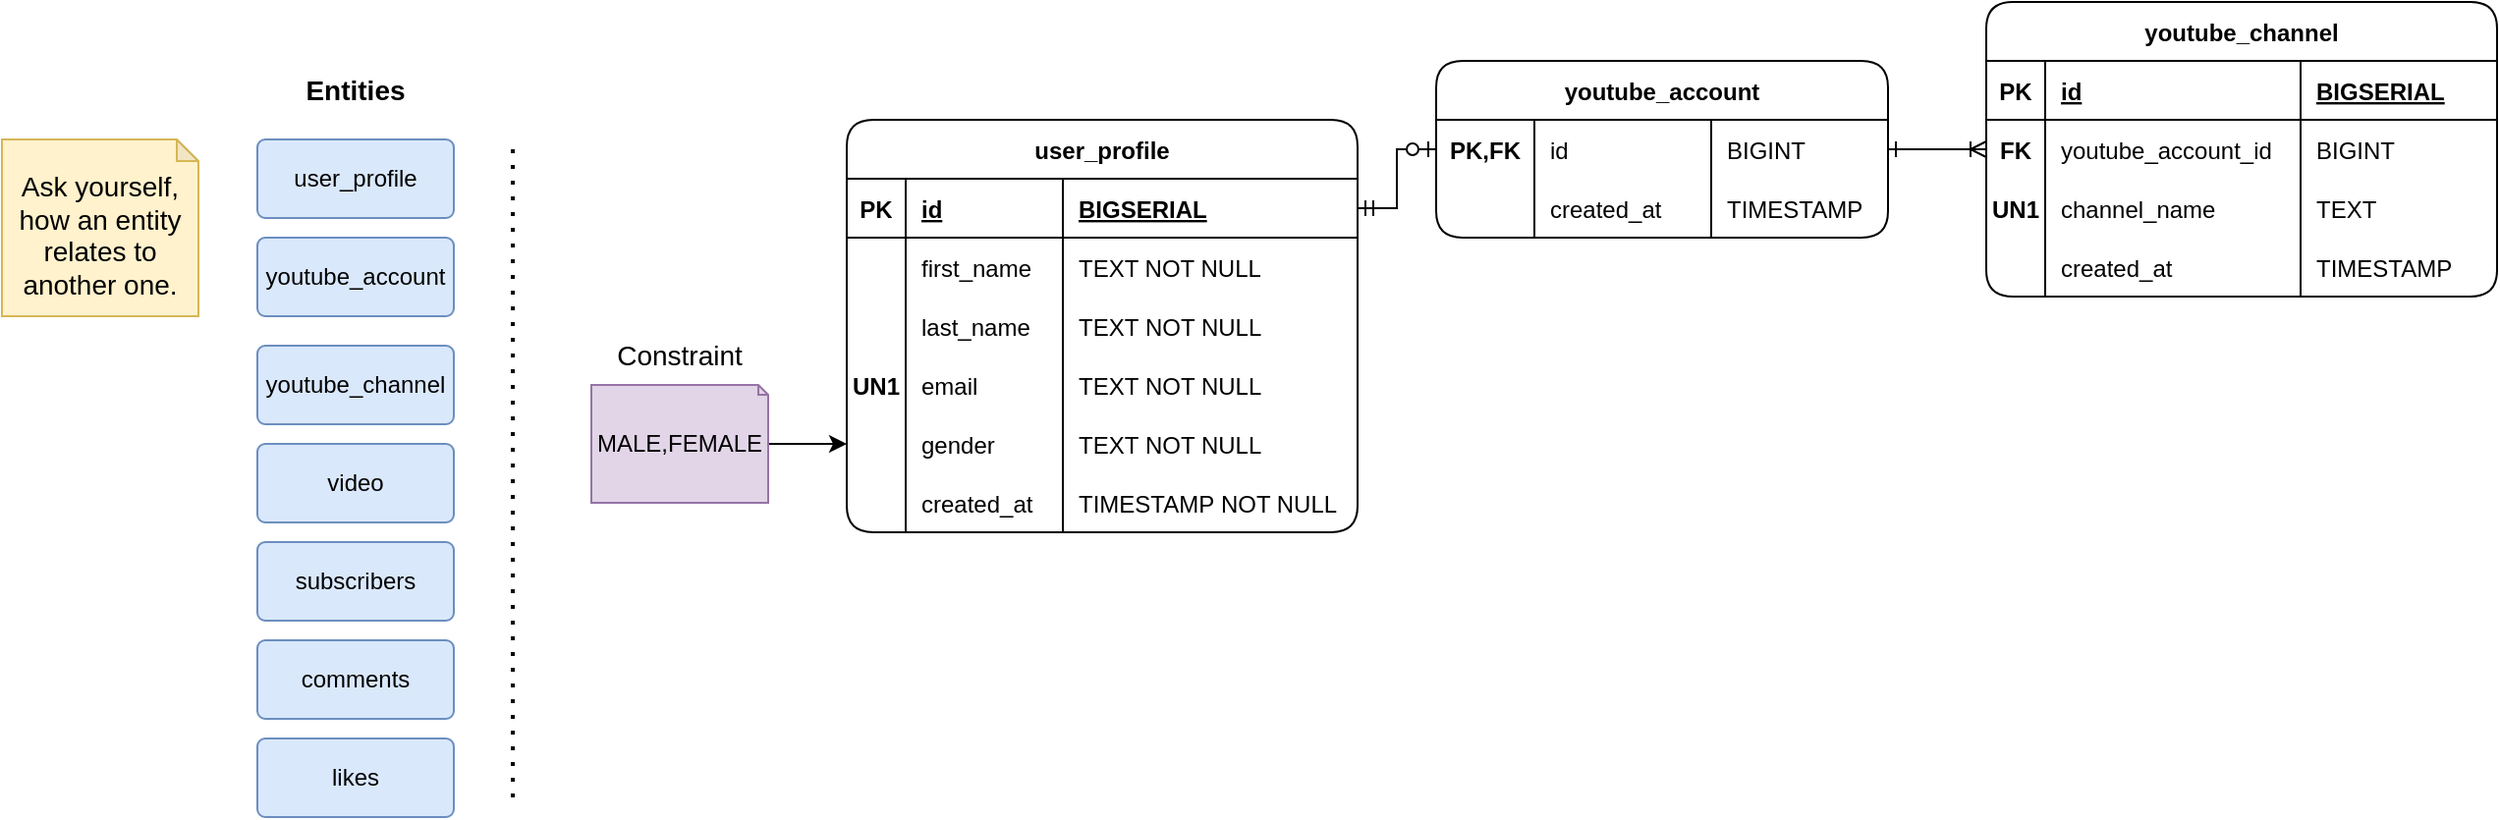 <mxfile version="20.8.23" type="device"><diagram name="Page-1" id="3BMfeM-D1IvEwjADFq0T"><mxGraphModel dx="1647" dy="1561" grid="1" gridSize="10" guides="1" tooltips="1" connect="1" arrows="1" fold="1" page="1" pageScale="1" pageWidth="850" pageHeight="1100" math="0" shadow="0"><root><mxCell id="0"/><mxCell id="1" parent="0"/><mxCell id="zdjft7of8JS_gXFkTP0l-4" value="user_profile" style="rounded=1;arcSize=10;whiteSpace=wrap;html=1;align=center;fillColor=#dae8fc;strokeColor=#6c8ebf;" vertex="1" parent="1"><mxGeometry x="-20" y="40" width="100" height="40" as="geometry"/></mxCell><mxCell id="zdjft7of8JS_gXFkTP0l-5" value="youtube_account" style="rounded=1;arcSize=10;whiteSpace=wrap;html=1;align=center;fillColor=#dae8fc;strokeColor=#6c8ebf;" vertex="1" parent="1"><mxGeometry x="-20" y="90" width="100" height="40" as="geometry"/></mxCell><mxCell id="zdjft7of8JS_gXFkTP0l-6" value="video" style="rounded=1;arcSize=10;whiteSpace=wrap;html=1;align=center;fillColor=#dae8fc;strokeColor=#6c8ebf;" vertex="1" parent="1"><mxGeometry x="-20" y="195" width="100" height="40" as="geometry"/></mxCell><mxCell id="zdjft7of8JS_gXFkTP0l-7" value="youtube_channel" style="rounded=1;arcSize=10;whiteSpace=wrap;html=1;align=center;fillColor=#dae8fc;strokeColor=#6c8ebf;" vertex="1" parent="1"><mxGeometry x="-20" y="145" width="100" height="40" as="geometry"/></mxCell><mxCell id="zdjft7of8JS_gXFkTP0l-8" value="likes" style="rounded=1;arcSize=10;whiteSpace=wrap;html=1;align=center;fillColor=#dae8fc;strokeColor=#6c8ebf;" vertex="1" parent="1"><mxGeometry x="-20" y="345" width="100" height="40" as="geometry"/></mxCell><mxCell id="zdjft7of8JS_gXFkTP0l-9" value="comments" style="rounded=1;arcSize=10;whiteSpace=wrap;html=1;align=center;fillColor=#dae8fc;strokeColor=#6c8ebf;" vertex="1" parent="1"><mxGeometry x="-20" y="295" width="100" height="40" as="geometry"/></mxCell><mxCell id="zdjft7of8JS_gXFkTP0l-10" value="subscribers" style="rounded=1;arcSize=10;whiteSpace=wrap;html=1;align=center;fillColor=#dae8fc;strokeColor=#6c8ebf;" vertex="1" parent="1"><mxGeometry x="-20" y="245" width="100" height="40" as="geometry"/></mxCell><mxCell id="zdjft7of8JS_gXFkTP0l-11" value="user_profile" style="shape=table;startSize=30;container=1;collapsible=1;childLayout=tableLayout;fixedRows=1;rowLines=0;fontStyle=1;align=center;resizeLast=1;rounded=1;" vertex="1" parent="1"><mxGeometry x="280" y="30" width="260" height="210" as="geometry"/></mxCell><mxCell id="zdjft7of8JS_gXFkTP0l-12" value="" style="shape=tableRow;horizontal=0;startSize=0;swimlaneHead=0;swimlaneBody=0;fillColor=none;collapsible=0;dropTarget=0;points=[[0,0.5],[1,0.5]];portConstraint=eastwest;top=0;left=0;right=0;bottom=1;" vertex="1" parent="zdjft7of8JS_gXFkTP0l-11"><mxGeometry y="30" width="260" height="30" as="geometry"/></mxCell><mxCell id="zdjft7of8JS_gXFkTP0l-13" value="PK" style="shape=partialRectangle;connectable=0;fillColor=none;top=0;left=0;bottom=0;right=0;fontStyle=1;overflow=hidden;" vertex="1" parent="zdjft7of8JS_gXFkTP0l-12"><mxGeometry width="30" height="30" as="geometry"><mxRectangle width="30" height="30" as="alternateBounds"/></mxGeometry></mxCell><mxCell id="zdjft7of8JS_gXFkTP0l-14" value="id" style="shape=partialRectangle;connectable=0;fillColor=none;top=0;left=0;bottom=0;right=0;align=left;spacingLeft=6;fontStyle=5;overflow=hidden;" vertex="1" parent="zdjft7of8JS_gXFkTP0l-12"><mxGeometry x="30" width="80" height="30" as="geometry"><mxRectangle width="80" height="30" as="alternateBounds"/></mxGeometry></mxCell><mxCell id="zdjft7of8JS_gXFkTP0l-30" value="BIGSERIAL" style="shape=partialRectangle;connectable=0;fillColor=none;top=0;left=0;bottom=0;right=0;align=left;spacingLeft=6;fontStyle=5;overflow=hidden;" vertex="1" parent="zdjft7of8JS_gXFkTP0l-12"><mxGeometry x="110" width="150" height="30" as="geometry"><mxRectangle width="150" height="30" as="alternateBounds"/></mxGeometry></mxCell><mxCell id="zdjft7of8JS_gXFkTP0l-15" value="" style="shape=tableRow;horizontal=0;startSize=0;swimlaneHead=0;swimlaneBody=0;fillColor=none;collapsible=0;dropTarget=0;points=[[0,0.5],[1,0.5]];portConstraint=eastwest;top=0;left=0;right=0;bottom=0;" vertex="1" parent="zdjft7of8JS_gXFkTP0l-11"><mxGeometry y="60" width="260" height="30" as="geometry"/></mxCell><mxCell id="zdjft7of8JS_gXFkTP0l-16" value="" style="shape=partialRectangle;connectable=0;fillColor=none;top=0;left=0;bottom=0;right=0;editable=1;overflow=hidden;" vertex="1" parent="zdjft7of8JS_gXFkTP0l-15"><mxGeometry width="30" height="30" as="geometry"><mxRectangle width="30" height="30" as="alternateBounds"/></mxGeometry></mxCell><mxCell id="zdjft7of8JS_gXFkTP0l-17" value="first_name" style="shape=partialRectangle;connectable=0;fillColor=none;top=0;left=0;bottom=0;right=0;align=left;spacingLeft=6;overflow=hidden;" vertex="1" parent="zdjft7of8JS_gXFkTP0l-15"><mxGeometry x="30" width="80" height="30" as="geometry"><mxRectangle width="80" height="30" as="alternateBounds"/></mxGeometry></mxCell><mxCell id="zdjft7of8JS_gXFkTP0l-31" value="TEXT NOT NULL" style="shape=partialRectangle;connectable=0;fillColor=none;top=0;left=0;bottom=0;right=0;align=left;spacingLeft=6;overflow=hidden;" vertex="1" parent="zdjft7of8JS_gXFkTP0l-15"><mxGeometry x="110" width="150" height="30" as="geometry"><mxRectangle width="150" height="30" as="alternateBounds"/></mxGeometry></mxCell><mxCell id="zdjft7of8JS_gXFkTP0l-18" value="" style="shape=tableRow;horizontal=0;startSize=0;swimlaneHead=0;swimlaneBody=0;fillColor=none;collapsible=0;dropTarget=0;points=[[0,0.5],[1,0.5]];portConstraint=eastwest;top=0;left=0;right=0;bottom=0;" vertex="1" parent="zdjft7of8JS_gXFkTP0l-11"><mxGeometry y="90" width="260" height="30" as="geometry"/></mxCell><mxCell id="zdjft7of8JS_gXFkTP0l-19" value="" style="shape=partialRectangle;connectable=0;fillColor=none;top=0;left=0;bottom=0;right=0;editable=1;overflow=hidden;" vertex="1" parent="zdjft7of8JS_gXFkTP0l-18"><mxGeometry width="30" height="30" as="geometry"><mxRectangle width="30" height="30" as="alternateBounds"/></mxGeometry></mxCell><mxCell id="zdjft7of8JS_gXFkTP0l-20" value="last_name" style="shape=partialRectangle;connectable=0;fillColor=none;top=0;left=0;bottom=0;right=0;align=left;spacingLeft=6;overflow=hidden;" vertex="1" parent="zdjft7of8JS_gXFkTP0l-18"><mxGeometry x="30" width="80" height="30" as="geometry"><mxRectangle width="80" height="30" as="alternateBounds"/></mxGeometry></mxCell><mxCell id="zdjft7of8JS_gXFkTP0l-32" value="TEXT NOT NULL" style="shape=partialRectangle;connectable=0;fillColor=none;top=0;left=0;bottom=0;right=0;align=left;spacingLeft=6;overflow=hidden;" vertex="1" parent="zdjft7of8JS_gXFkTP0l-18"><mxGeometry x="110" width="150" height="30" as="geometry"><mxRectangle width="150" height="30" as="alternateBounds"/></mxGeometry></mxCell><mxCell id="zdjft7of8JS_gXFkTP0l-21" value="" style="shape=tableRow;horizontal=0;startSize=0;swimlaneHead=0;swimlaneBody=0;fillColor=none;collapsible=0;dropTarget=0;points=[[0,0.5],[1,0.5]];portConstraint=eastwest;top=0;left=0;right=0;bottom=0;" vertex="1" parent="zdjft7of8JS_gXFkTP0l-11"><mxGeometry y="120" width="260" height="30" as="geometry"/></mxCell><mxCell id="zdjft7of8JS_gXFkTP0l-22" value="UN1" style="shape=partialRectangle;connectable=0;fillColor=none;top=0;left=0;bottom=0;right=0;editable=1;overflow=hidden;fontStyle=1" vertex="1" parent="zdjft7of8JS_gXFkTP0l-21"><mxGeometry width="30" height="30" as="geometry"><mxRectangle width="30" height="30" as="alternateBounds"/></mxGeometry></mxCell><mxCell id="zdjft7of8JS_gXFkTP0l-23" value="email" style="shape=partialRectangle;connectable=0;fillColor=none;top=0;left=0;bottom=0;right=0;align=left;spacingLeft=6;overflow=hidden;" vertex="1" parent="zdjft7of8JS_gXFkTP0l-21"><mxGeometry x="30" width="80" height="30" as="geometry"><mxRectangle width="80" height="30" as="alternateBounds"/></mxGeometry></mxCell><mxCell id="zdjft7of8JS_gXFkTP0l-33" value="TEXT NOT NULL" style="shape=partialRectangle;connectable=0;fillColor=none;top=0;left=0;bottom=0;right=0;align=left;spacingLeft=6;overflow=hidden;" vertex="1" parent="zdjft7of8JS_gXFkTP0l-21"><mxGeometry x="110" width="150" height="30" as="geometry"><mxRectangle width="150" height="30" as="alternateBounds"/></mxGeometry></mxCell><mxCell id="zdjft7of8JS_gXFkTP0l-24" style="shape=tableRow;horizontal=0;startSize=0;swimlaneHead=0;swimlaneBody=0;fillColor=none;collapsible=0;dropTarget=0;points=[[0,0.5],[1,0.5]];portConstraint=eastwest;top=0;left=0;right=0;bottom=0;rounded=1;" vertex="1" parent="zdjft7of8JS_gXFkTP0l-11"><mxGeometry y="150" width="260" height="30" as="geometry"/></mxCell><mxCell id="zdjft7of8JS_gXFkTP0l-25" style="shape=partialRectangle;connectable=0;fillColor=none;top=0;left=0;bottom=0;right=0;editable=1;overflow=hidden;" vertex="1" parent="zdjft7of8JS_gXFkTP0l-24"><mxGeometry width="30" height="30" as="geometry"><mxRectangle width="30" height="30" as="alternateBounds"/></mxGeometry></mxCell><mxCell id="zdjft7of8JS_gXFkTP0l-26" value="gender" style="shape=partialRectangle;connectable=0;fillColor=none;top=0;left=0;bottom=0;right=0;align=left;spacingLeft=6;overflow=hidden;" vertex="1" parent="zdjft7of8JS_gXFkTP0l-24"><mxGeometry x="30" width="80" height="30" as="geometry"><mxRectangle width="80" height="30" as="alternateBounds"/></mxGeometry></mxCell><mxCell id="zdjft7of8JS_gXFkTP0l-34" value="TEXT NOT NULL" style="shape=partialRectangle;connectable=0;fillColor=none;top=0;left=0;bottom=0;right=0;align=left;spacingLeft=6;overflow=hidden;" vertex="1" parent="zdjft7of8JS_gXFkTP0l-24"><mxGeometry x="110" width="150" height="30" as="geometry"><mxRectangle width="150" height="30" as="alternateBounds"/></mxGeometry></mxCell><mxCell id="zdjft7of8JS_gXFkTP0l-27" style="shape=tableRow;horizontal=0;startSize=0;swimlaneHead=0;swimlaneBody=0;fillColor=none;collapsible=0;dropTarget=0;points=[[0,0.5],[1,0.5]];portConstraint=eastwest;top=0;left=0;right=0;bottom=0;" vertex="1" parent="zdjft7of8JS_gXFkTP0l-11"><mxGeometry y="180" width="260" height="30" as="geometry"/></mxCell><mxCell id="zdjft7of8JS_gXFkTP0l-28" style="shape=partialRectangle;connectable=0;fillColor=none;top=0;left=0;bottom=0;right=0;editable=1;overflow=hidden;" vertex="1" parent="zdjft7of8JS_gXFkTP0l-27"><mxGeometry width="30" height="30" as="geometry"><mxRectangle width="30" height="30" as="alternateBounds"/></mxGeometry></mxCell><mxCell id="zdjft7of8JS_gXFkTP0l-29" value="created_at" style="shape=partialRectangle;connectable=0;fillColor=none;top=0;left=0;bottom=0;right=0;align=left;spacingLeft=6;overflow=hidden;" vertex="1" parent="zdjft7of8JS_gXFkTP0l-27"><mxGeometry x="30" width="80" height="30" as="geometry"><mxRectangle width="80" height="30" as="alternateBounds"/></mxGeometry></mxCell><mxCell id="zdjft7of8JS_gXFkTP0l-35" value="TIMESTAMP NOT NULL" style="shape=partialRectangle;connectable=0;fillColor=none;top=0;left=0;bottom=0;right=0;align=left;spacingLeft=6;overflow=hidden;" vertex="1" parent="zdjft7of8JS_gXFkTP0l-27"><mxGeometry x="110" width="150" height="30" as="geometry"><mxRectangle width="150" height="30" as="alternateBounds"/></mxGeometry></mxCell><mxCell id="zdjft7of8JS_gXFkTP0l-37" style="edgeStyle=orthogonalEdgeStyle;rounded=0;orthogonalLoop=1;jettySize=auto;html=1;" edge="1" parent="1" source="zdjft7of8JS_gXFkTP0l-36" target="zdjft7of8JS_gXFkTP0l-24"><mxGeometry relative="1" as="geometry"/></mxCell><mxCell id="zdjft7of8JS_gXFkTP0l-36" value="MALE,FEMALE" style="shape=note;size=5;whiteSpace=wrap;html=1;rounded=1;fillColor=#e1d5e7;strokeColor=#9673a6;" vertex="1" parent="1"><mxGeometry x="150" y="165" width="90" height="60" as="geometry"/></mxCell><mxCell id="zdjft7of8JS_gXFkTP0l-39" value="" style="endArrow=none;dashed=1;html=1;dashPattern=1 3;strokeWidth=2;rounded=0;" edge="1" parent="1"><mxGeometry width="50" height="50" relative="1" as="geometry"><mxPoint x="110" y="45" as="sourcePoint"/><mxPoint x="110" y="380" as="targetPoint"/></mxGeometry></mxCell><mxCell id="zdjft7of8JS_gXFkTP0l-40" value="&lt;font style=&quot;font-size: 14px;&quot;&gt;&lt;b&gt;Entities&lt;/b&gt;&lt;/font&gt;" style="text;html=1;strokeColor=none;fillColor=none;align=center;verticalAlign=middle;whiteSpace=wrap;rounded=0;" vertex="1" parent="1"><mxGeometry width="60" height="30" as="geometry"/></mxCell><mxCell id="zdjft7of8JS_gXFkTP0l-89" style="edgeStyle=orthogonalEdgeStyle;rounded=0;orthogonalLoop=1;jettySize=auto;html=1;fontSize=14;entryX=0;entryY=0.5;entryDx=0;entryDy=0;endArrow=ERoneToMany;endFill=0;startArrow=ERone;startFill=0;" edge="1" parent="1" source="zdjft7of8JS_gXFkTP0l-42" target="zdjft7of8JS_gXFkTP0l-75"><mxGeometry relative="1" as="geometry"/></mxCell><mxCell id="zdjft7of8JS_gXFkTP0l-42" value="youtube_account" style="shape=table;startSize=30;container=1;collapsible=1;childLayout=tableLayout;fixedRows=1;rowLines=0;fontStyle=1;align=center;resizeLast=1;rounded=1;" vertex="1" parent="1"><mxGeometry x="580" width="230" height="90" as="geometry"/></mxCell><mxCell id="zdjft7of8JS_gXFkTP0l-47" value="" style="shape=tableRow;horizontal=0;startSize=0;swimlaneHead=0;swimlaneBody=0;fillColor=none;collapsible=0;dropTarget=0;points=[[0,0.5],[1,0.5]];portConstraint=eastwest;top=0;left=0;right=0;bottom=0;" vertex="1" parent="zdjft7of8JS_gXFkTP0l-42"><mxGeometry y="30" width="230" height="30" as="geometry"/></mxCell><mxCell id="zdjft7of8JS_gXFkTP0l-48" value="PK,FK" style="shape=partialRectangle;connectable=0;fillColor=none;top=0;left=0;bottom=0;right=0;editable=1;overflow=hidden;fontStyle=1" vertex="1" parent="zdjft7of8JS_gXFkTP0l-47"><mxGeometry width="50" height="30" as="geometry"><mxRectangle width="50" height="30" as="alternateBounds"/></mxGeometry></mxCell><mxCell id="zdjft7of8JS_gXFkTP0l-49" value="id" style="shape=partialRectangle;connectable=0;fillColor=none;top=0;left=0;bottom=0;right=0;align=left;spacingLeft=6;overflow=hidden;" vertex="1" parent="zdjft7of8JS_gXFkTP0l-47"><mxGeometry x="50" width="90" height="30" as="geometry"><mxRectangle width="90" height="30" as="alternateBounds"/></mxGeometry></mxCell><mxCell id="zdjft7of8JS_gXFkTP0l-50" value="BIGINT" style="shape=partialRectangle;connectable=0;fillColor=none;top=0;left=0;bottom=0;right=0;align=left;spacingLeft=6;overflow=hidden;" vertex="1" parent="zdjft7of8JS_gXFkTP0l-47"><mxGeometry x="140" width="90" height="30" as="geometry"><mxRectangle width="90" height="30" as="alternateBounds"/></mxGeometry></mxCell><mxCell id="zdjft7of8JS_gXFkTP0l-51" value="" style="shape=tableRow;horizontal=0;startSize=0;swimlaneHead=0;swimlaneBody=0;fillColor=none;collapsible=0;dropTarget=0;points=[[0,0.5],[1,0.5]];portConstraint=eastwest;top=0;left=0;right=0;bottom=0;" vertex="1" parent="zdjft7of8JS_gXFkTP0l-42"><mxGeometry y="60" width="230" height="30" as="geometry"/></mxCell><mxCell id="zdjft7of8JS_gXFkTP0l-52" value="" style="shape=partialRectangle;connectable=0;fillColor=none;top=0;left=0;bottom=0;right=0;editable=1;overflow=hidden;" vertex="1" parent="zdjft7of8JS_gXFkTP0l-51"><mxGeometry width="50" height="30" as="geometry"><mxRectangle width="50" height="30" as="alternateBounds"/></mxGeometry></mxCell><mxCell id="zdjft7of8JS_gXFkTP0l-53" value="created_at" style="shape=partialRectangle;connectable=0;fillColor=none;top=0;left=0;bottom=0;right=0;align=left;spacingLeft=6;overflow=hidden;" vertex="1" parent="zdjft7of8JS_gXFkTP0l-51"><mxGeometry x="50" width="90" height="30" as="geometry"><mxRectangle width="90" height="30" as="alternateBounds"/></mxGeometry></mxCell><mxCell id="zdjft7of8JS_gXFkTP0l-54" value="TIMESTAMP" style="shape=partialRectangle;connectable=0;fillColor=none;top=0;left=0;bottom=0;right=0;align=left;spacingLeft=6;overflow=hidden;" vertex="1" parent="zdjft7of8JS_gXFkTP0l-51"><mxGeometry x="140" width="90" height="30" as="geometry"><mxRectangle width="90" height="30" as="alternateBounds"/></mxGeometry></mxCell><mxCell id="zdjft7of8JS_gXFkTP0l-69" value="Constraint" style="text;html=1;strokeColor=none;fillColor=none;align=center;verticalAlign=middle;whiteSpace=wrap;rounded=0;fontSize=14;" vertex="1" parent="1"><mxGeometry x="165" y="135" width="60" height="30" as="geometry"/></mxCell><mxCell id="zdjft7of8JS_gXFkTP0l-70" value="youtube_channel" style="shape=table;startSize=30;container=1;collapsible=1;childLayout=tableLayout;fixedRows=1;rowLines=0;fontStyle=1;align=center;resizeLast=1;rounded=1;labelBorderColor=none;" vertex="1" parent="1"><mxGeometry x="860" y="-30" width="260" height="150" as="geometry"/></mxCell><mxCell id="zdjft7of8JS_gXFkTP0l-71" value="" style="shape=tableRow;horizontal=0;startSize=0;swimlaneHead=0;swimlaneBody=0;fillColor=none;collapsible=0;dropTarget=0;points=[[0,0.5],[1,0.5]];portConstraint=eastwest;top=0;left=0;right=0;bottom=1;" vertex="1" parent="zdjft7of8JS_gXFkTP0l-70"><mxGeometry y="30" width="260" height="30" as="geometry"/></mxCell><mxCell id="zdjft7of8JS_gXFkTP0l-72" value="PK" style="shape=partialRectangle;connectable=0;fillColor=none;top=0;left=0;bottom=0;right=0;fontStyle=1;overflow=hidden;" vertex="1" parent="zdjft7of8JS_gXFkTP0l-71"><mxGeometry width="30" height="30" as="geometry"><mxRectangle width="30" height="30" as="alternateBounds"/></mxGeometry></mxCell><mxCell id="zdjft7of8JS_gXFkTP0l-73" value="id" style="shape=partialRectangle;connectable=0;fillColor=none;top=0;left=0;bottom=0;right=0;align=left;spacingLeft=6;fontStyle=5;overflow=hidden;" vertex="1" parent="zdjft7of8JS_gXFkTP0l-71"><mxGeometry x="30" width="130" height="30" as="geometry"><mxRectangle width="130" height="30" as="alternateBounds"/></mxGeometry></mxCell><mxCell id="zdjft7of8JS_gXFkTP0l-74" value="BIGSERIAL" style="shape=partialRectangle;connectable=0;fillColor=none;top=0;left=0;bottom=0;right=0;align=left;spacingLeft=6;fontStyle=5;overflow=hidden;" vertex="1" parent="zdjft7of8JS_gXFkTP0l-71"><mxGeometry x="160" width="100" height="30" as="geometry"><mxRectangle width="100" height="30" as="alternateBounds"/></mxGeometry></mxCell><mxCell id="zdjft7of8JS_gXFkTP0l-75" value="" style="shape=tableRow;horizontal=0;startSize=0;swimlaneHead=0;swimlaneBody=0;fillColor=none;collapsible=0;dropTarget=0;points=[[0,0.5],[1,0.5]];portConstraint=eastwest;top=0;left=0;right=0;bottom=0;" vertex="1" parent="zdjft7of8JS_gXFkTP0l-70"><mxGeometry y="60" width="260" height="30" as="geometry"/></mxCell><mxCell id="zdjft7of8JS_gXFkTP0l-76" value="FK" style="shape=partialRectangle;connectable=0;fillColor=none;top=0;left=0;bottom=0;right=0;editable=1;overflow=hidden;fontStyle=1" vertex="1" parent="zdjft7of8JS_gXFkTP0l-75"><mxGeometry width="30" height="30" as="geometry"><mxRectangle width="30" height="30" as="alternateBounds"/></mxGeometry></mxCell><mxCell id="zdjft7of8JS_gXFkTP0l-77" value="youtube_account_id" style="shape=partialRectangle;connectable=0;fillColor=none;top=0;left=0;bottom=0;right=0;align=left;spacingLeft=6;overflow=hidden;" vertex="1" parent="zdjft7of8JS_gXFkTP0l-75"><mxGeometry x="30" width="130" height="30" as="geometry"><mxRectangle width="130" height="30" as="alternateBounds"/></mxGeometry></mxCell><mxCell id="zdjft7of8JS_gXFkTP0l-78" value="BIGINT" style="shape=partialRectangle;connectable=0;fillColor=none;top=0;left=0;bottom=0;right=0;align=left;spacingLeft=6;overflow=hidden;" vertex="1" parent="zdjft7of8JS_gXFkTP0l-75"><mxGeometry x="160" width="100" height="30" as="geometry"><mxRectangle width="100" height="30" as="alternateBounds"/></mxGeometry></mxCell><mxCell id="zdjft7of8JS_gXFkTP0l-79" value="" style="shape=tableRow;horizontal=0;startSize=0;swimlaneHead=0;swimlaneBody=0;fillColor=none;collapsible=0;dropTarget=0;points=[[0,0.5],[1,0.5]];portConstraint=eastwest;top=0;left=0;right=0;bottom=0;" vertex="1" parent="zdjft7of8JS_gXFkTP0l-70"><mxGeometry y="90" width="260" height="30" as="geometry"/></mxCell><mxCell id="zdjft7of8JS_gXFkTP0l-80" value="UN1" style="shape=partialRectangle;connectable=0;fillColor=none;top=0;left=0;bottom=0;right=0;editable=1;overflow=hidden;fontStyle=1" vertex="1" parent="zdjft7of8JS_gXFkTP0l-79"><mxGeometry width="30" height="30" as="geometry"><mxRectangle width="30" height="30" as="alternateBounds"/></mxGeometry></mxCell><mxCell id="zdjft7of8JS_gXFkTP0l-81" value="channel_name" style="shape=partialRectangle;connectable=0;fillColor=none;top=0;left=0;bottom=0;right=0;align=left;spacingLeft=6;overflow=hidden;" vertex="1" parent="zdjft7of8JS_gXFkTP0l-79"><mxGeometry x="30" width="130" height="30" as="geometry"><mxRectangle width="130" height="30" as="alternateBounds"/></mxGeometry></mxCell><mxCell id="zdjft7of8JS_gXFkTP0l-82" value="TEXT" style="shape=partialRectangle;connectable=0;fillColor=none;top=0;left=0;bottom=0;right=0;align=left;spacingLeft=6;overflow=hidden;" vertex="1" parent="zdjft7of8JS_gXFkTP0l-79"><mxGeometry x="160" width="100" height="30" as="geometry"><mxRectangle width="100" height="30" as="alternateBounds"/></mxGeometry></mxCell><mxCell id="zdjft7of8JS_gXFkTP0l-83" style="shape=tableRow;horizontal=0;startSize=0;swimlaneHead=0;swimlaneBody=0;fillColor=none;collapsible=0;dropTarget=0;points=[[0,0.5],[1,0.5]];portConstraint=eastwest;top=0;left=0;right=0;bottom=0;" vertex="1" parent="zdjft7of8JS_gXFkTP0l-70"><mxGeometry y="120" width="260" height="30" as="geometry"/></mxCell><mxCell id="zdjft7of8JS_gXFkTP0l-84" style="shape=partialRectangle;connectable=0;fillColor=none;top=0;left=0;bottom=0;right=0;editable=1;overflow=hidden;" vertex="1" parent="zdjft7of8JS_gXFkTP0l-83"><mxGeometry width="30" height="30" as="geometry"><mxRectangle width="30" height="30" as="alternateBounds"/></mxGeometry></mxCell><mxCell id="zdjft7of8JS_gXFkTP0l-85" value="created_at" style="shape=partialRectangle;connectable=0;fillColor=none;top=0;left=0;bottom=0;right=0;align=left;spacingLeft=6;overflow=hidden;" vertex="1" parent="zdjft7of8JS_gXFkTP0l-83"><mxGeometry x="30" width="130" height="30" as="geometry"><mxRectangle width="130" height="30" as="alternateBounds"/></mxGeometry></mxCell><mxCell id="zdjft7of8JS_gXFkTP0l-86" value="TIMESTAMP" style="shape=partialRectangle;connectable=0;fillColor=none;top=0;left=0;bottom=0;right=0;align=left;spacingLeft=6;overflow=hidden;" vertex="1" parent="zdjft7of8JS_gXFkTP0l-83"><mxGeometry x="160" width="100" height="30" as="geometry"><mxRectangle width="100" height="30" as="alternateBounds"/></mxGeometry></mxCell><mxCell id="zdjft7of8JS_gXFkTP0l-87" value="Ask yourself, how an entity relates to another one." style="shape=note;whiteSpace=wrap;html=1;backgroundOutline=1;darkOpacity=0.05;rounded=1;fontSize=14;fillColor=#fff2cc;strokeColor=#d6b656;verticalAlign=bottom;spacingBottom=5;spacingRight=5;spacingLeft=5;size=11;" vertex="1" parent="1"><mxGeometry x="-150" y="40" width="100" height="90" as="geometry"/></mxCell><mxCell id="zdjft7of8JS_gXFkTP0l-88" style="edgeStyle=orthogonalEdgeStyle;rounded=0;orthogonalLoop=1;jettySize=auto;html=1;fontSize=14;entryX=0;entryY=0.5;entryDx=0;entryDy=0;startArrow=ERmandOne;startFill=0;endArrow=ERzeroToOne;endFill=0;" edge="1" parent="1" source="zdjft7of8JS_gXFkTP0l-12" target="zdjft7of8JS_gXFkTP0l-47"><mxGeometry relative="1" as="geometry"/></mxCell></root></mxGraphModel></diagram></mxfile>